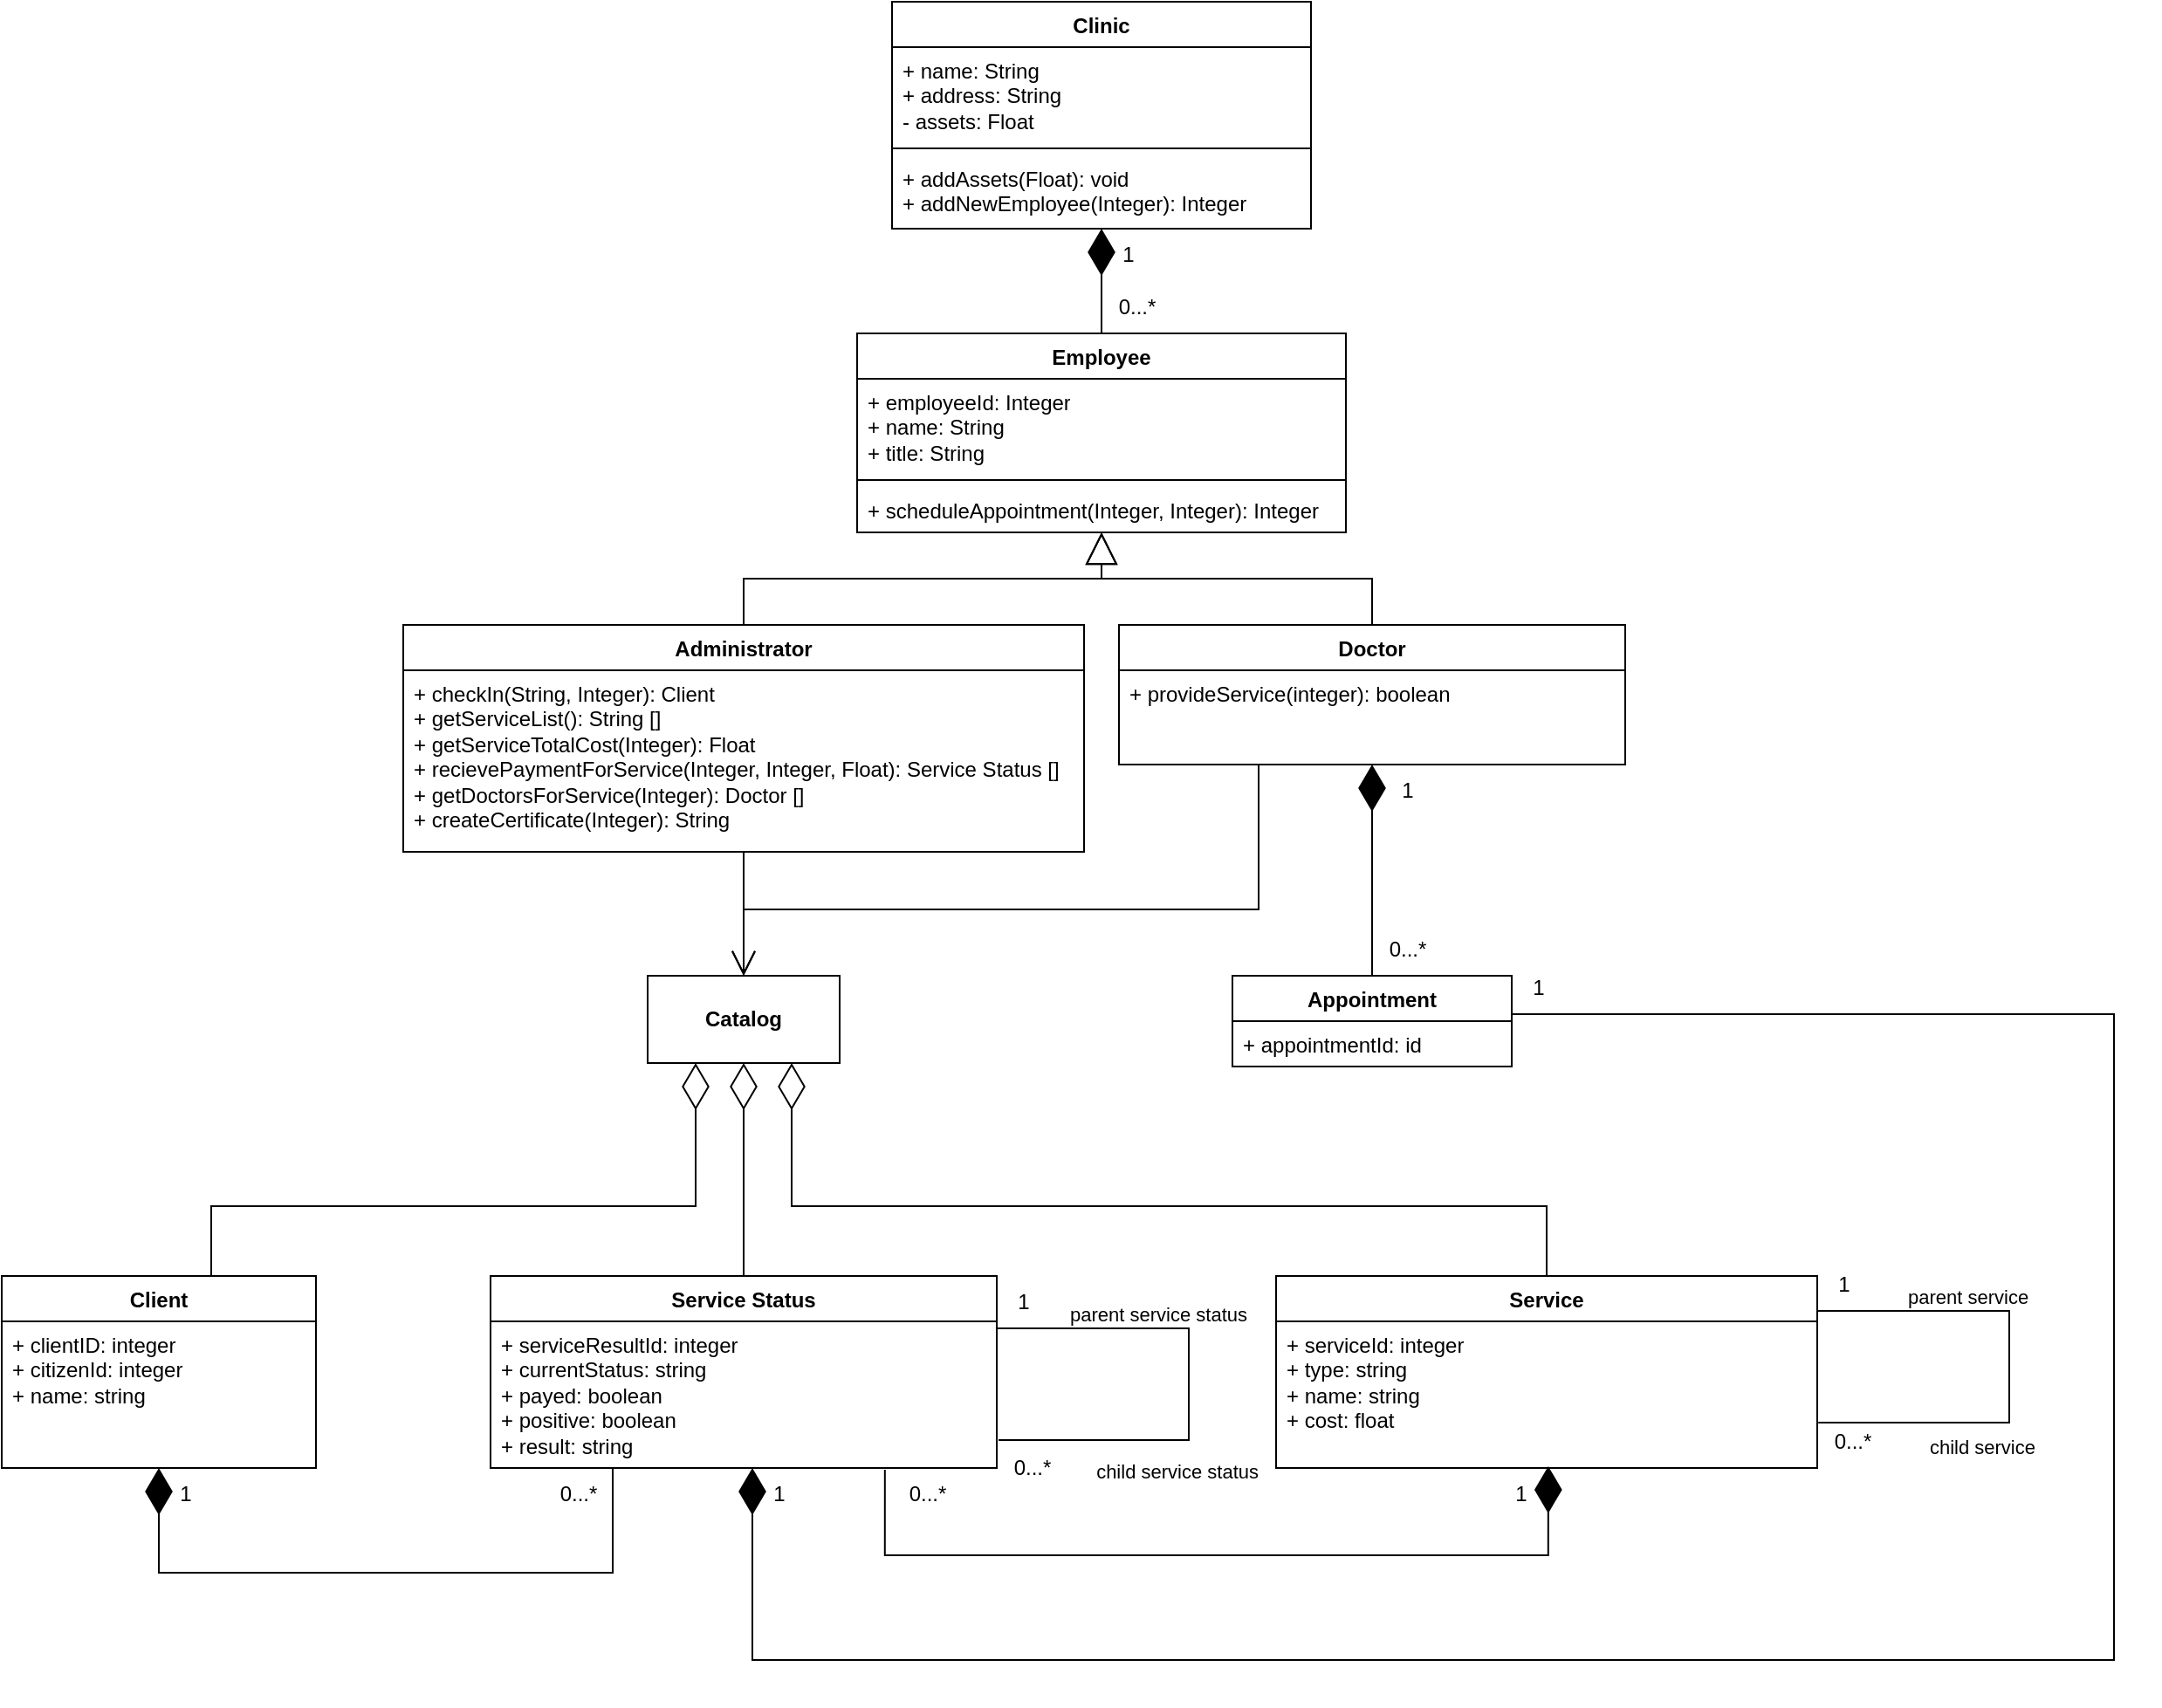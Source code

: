 <mxfile version="12.2.2" type="device" pages="1"><diagram name="Page-1" id="3RRrBISQyFni_qQi3zFa"><mxGraphModel dx="1759" dy="683" grid="1" gridSize="10" guides="1" tooltips="1" connect="1" arrows="1" fold="1" page="1" pageScale="1" pageWidth="827" pageHeight="1169" background="#FFFFFF" math="0" shadow="0"><root><mxCell id="0"/><mxCell id="1" parent="0"/><mxCell id="6J30JdzUdad_PdbOPmNn-37" value="Administrator" style="swimlane;fontStyle=1;align=center;verticalAlign=top;childLayout=stackLayout;horizontal=1;startSize=26;horizontalStack=0;resizeParent=1;resizeParentMax=0;resizeLast=0;collapsible=1;marginBottom=0;whiteSpace=wrap;html=1;" parent="1" vertex="1"><mxGeometry x="-10" y="357" width="390" height="130" as="geometry"/></mxCell><mxCell id="6J30JdzUdad_PdbOPmNn-40" value="+ checkIn(String, Integer): Client&lt;br&gt;+ getServiceList(): String []&lt;br&gt;+ getServiceTotalCost(Integer): Float&lt;br&gt;+ recievePaymentForService(Integer, Integer, Float): Service Status []&lt;br&gt;+ getDoctorsForService(Integer): Doctor []&lt;br&gt;+ createCertificate(Integer): String" style="text;strokeColor=none;fillColor=none;align=left;verticalAlign=top;spacingLeft=4;spacingRight=4;overflow=hidden;rotatable=0;points=[[0,0.5],[1,0.5]];portConstraint=eastwest;whiteSpace=wrap;html=1;" parent="6J30JdzUdad_PdbOPmNn-37" vertex="1"><mxGeometry y="26" width="390" height="104" as="geometry"/></mxCell><mxCell id="6J30JdzUdad_PdbOPmNn-41" value="Doctor" style="swimlane;fontStyle=1;align=center;verticalAlign=top;childLayout=stackLayout;horizontal=1;startSize=26;horizontalStack=0;resizeParent=1;resizeParentMax=0;resizeLast=0;collapsible=1;marginBottom=0;whiteSpace=wrap;html=1;" parent="1" vertex="1"><mxGeometry x="400" y="357" width="290" height="80" as="geometry"/></mxCell><mxCell id="6J30JdzUdad_PdbOPmNn-44" value="+ provideService(integer): boolean&lt;span&gt;&lt;br&gt;&lt;/span&gt;" style="text;strokeColor=none;fillColor=none;align=left;verticalAlign=top;spacingLeft=4;spacingRight=4;overflow=hidden;rotatable=0;points=[[0,0.5],[1,0.5]];portConstraint=eastwest;whiteSpace=wrap;html=1;" parent="6J30JdzUdad_PdbOPmNn-41" vertex="1"><mxGeometry y="26" width="290" height="54" as="geometry"/></mxCell><mxCell id="6J30JdzUdad_PdbOPmNn-45" value="Employee" style="swimlane;fontStyle=1;align=center;verticalAlign=top;childLayout=stackLayout;horizontal=1;startSize=26;horizontalStack=0;resizeParent=1;resizeParentMax=0;resizeLast=0;collapsible=1;marginBottom=0;whiteSpace=wrap;html=1;" parent="1" vertex="1"><mxGeometry x="250" y="190" width="280" height="114" as="geometry"/></mxCell><mxCell id="6J30JdzUdad_PdbOPmNn-46" value="+ employeeId: Integer&lt;br&gt;+ name: String&lt;br&gt;+ title: String" style="text;strokeColor=none;fillColor=none;align=left;verticalAlign=top;spacingLeft=4;spacingRight=4;overflow=hidden;rotatable=0;points=[[0,0.5],[1,0.5]];portConstraint=eastwest;whiteSpace=wrap;html=1;" parent="6J30JdzUdad_PdbOPmNn-45" vertex="1"><mxGeometry y="26" width="280" height="54" as="geometry"/></mxCell><mxCell id="6J30JdzUdad_PdbOPmNn-47" value="" style="line;strokeWidth=1;fillColor=none;align=left;verticalAlign=middle;spacingTop=-1;spacingLeft=3;spacingRight=3;rotatable=0;labelPosition=right;points=[];portConstraint=eastwest;strokeColor=inherit;" parent="6J30JdzUdad_PdbOPmNn-45" vertex="1"><mxGeometry y="80" width="280" height="8" as="geometry"/></mxCell><mxCell id="6J30JdzUdad_PdbOPmNn-48" value="+ scheduleAppointment(Integer, Integer): Integer" style="text;strokeColor=none;fillColor=none;align=left;verticalAlign=top;spacingLeft=4;spacingRight=4;overflow=hidden;rotatable=0;points=[[0,0.5],[1,0.5]];portConstraint=eastwest;whiteSpace=wrap;html=1;" parent="6J30JdzUdad_PdbOPmNn-45" vertex="1"><mxGeometry y="88" width="280" height="26" as="geometry"/></mxCell><mxCell id="6J30JdzUdad_PdbOPmNn-58" value="Client" style="swimlane;fontStyle=1;align=center;verticalAlign=top;childLayout=stackLayout;horizontal=1;startSize=26;horizontalStack=0;resizeParent=1;resizeParentMax=0;resizeLast=0;collapsible=1;marginBottom=0;whiteSpace=wrap;html=1;" parent="1" vertex="1"><mxGeometry x="-240" y="730" width="180" height="110" as="geometry"/></mxCell><mxCell id="6J30JdzUdad_PdbOPmNn-59" value="+ clientID: integer&lt;br&gt;+ citizenId: integer&lt;br&gt;+ name: string" style="text;strokeColor=none;fillColor=none;align=left;verticalAlign=top;spacingLeft=4;spacingRight=4;overflow=hidden;rotatable=0;points=[[0,0.5],[1,0.5]];portConstraint=eastwest;whiteSpace=wrap;html=1;" parent="6J30JdzUdad_PdbOPmNn-58" vertex="1"><mxGeometry y="26" width="180" height="84" as="geometry"/></mxCell><mxCell id="6J30JdzUdad_PdbOPmNn-73" value="" style="endArrow=diamondThin;endFill=0;endSize=24;html=1;rounded=0;edgeStyle=orthogonalEdgeStyle;entryX=0.25;entryY=1;entryDx=0;entryDy=0;" parent="1" source="6J30JdzUdad_PdbOPmNn-58" target="6J30JdzUdad_PdbOPmNn-133" edge="1"><mxGeometry width="160" relative="1" as="geometry"><mxPoint x="-100" y="720" as="sourcePoint"/><mxPoint x="60" y="712" as="targetPoint"/><Array as="points"><mxPoint x="-120" y="690"/><mxPoint x="158" y="690"/></Array></mxGeometry></mxCell><mxCell id="6J30JdzUdad_PdbOPmNn-74" value="Service Status" style="swimlane;fontStyle=1;align=center;verticalAlign=top;childLayout=stackLayout;horizontal=1;startSize=26;horizontalStack=0;resizeParent=1;resizeParentMax=0;resizeLast=0;collapsible=1;marginBottom=0;whiteSpace=wrap;html=1;" parent="1" vertex="1"><mxGeometry x="40" y="730" width="290" height="110" as="geometry"/></mxCell><mxCell id="6J30JdzUdad_PdbOPmNn-75" value="+ serviceResultId: integer&lt;br&gt;+ currentStatus: string&lt;br&gt;+ payed: boolean&lt;br&gt;+ positive: boolean&lt;br&gt;+ result: string" style="text;strokeColor=none;fillColor=none;align=left;verticalAlign=top;spacingLeft=4;spacingRight=4;overflow=hidden;rotatable=0;points=[[0,0.5],[1,0.5]];portConstraint=eastwest;whiteSpace=wrap;html=1;" parent="6J30JdzUdad_PdbOPmNn-74" vertex="1"><mxGeometry y="26" width="290" height="84" as="geometry"/></mxCell><mxCell id="6J30JdzUdad_PdbOPmNn-90" value="" style="endArrow=block;endSize=16;endFill=0;html=1;rounded=0;edgeStyle=orthogonalEdgeStyle;" parent="1" source="6J30JdzUdad_PdbOPmNn-37" target="6J30JdzUdad_PdbOPmNn-45" edge="1"><mxGeometry width="160" relative="1" as="geometry"><mxPoint x="200" y="360" as="sourcePoint"/><mxPoint x="360" y="360" as="targetPoint"/><mxPoint as="offset"/></mxGeometry></mxCell><mxCell id="6J30JdzUdad_PdbOPmNn-91" value="" style="endArrow=block;endSize=16;endFill=0;html=1;rounded=0;edgeStyle=orthogonalEdgeStyle;" parent="1" source="6J30JdzUdad_PdbOPmNn-41" target="6J30JdzUdad_PdbOPmNn-45" edge="1"><mxGeometry width="160" relative="1" as="geometry"><mxPoint x="195" y="400" as="sourcePoint"/><mxPoint x="410" y="330" as="targetPoint"/><mxPoint as="offset"/></mxGeometry></mxCell><mxCell id="6J30JdzUdad_PdbOPmNn-92" value="" style="endArrow=diamondThin;endFill=1;endSize=24;html=1;rounded=0;edgeStyle=orthogonalEdgeStyle;" parent="1" source="6J30JdzUdad_PdbOPmNn-45" target="6J30JdzUdad_PdbOPmNn-33" edge="1"><mxGeometry width="160" relative="1" as="geometry"><mxPoint x="370" y="200" as="sourcePoint"/><mxPoint x="390" y="170" as="targetPoint"/></mxGeometry></mxCell><mxCell id="6J30JdzUdad_PdbOPmNn-33" value="Clinic" style="swimlane;fontStyle=1;align=center;verticalAlign=top;childLayout=stackLayout;horizontal=1;startSize=26;horizontalStack=0;resizeParent=1;resizeParentMax=0;resizeLast=0;collapsible=1;marginBottom=0;whiteSpace=wrap;html=1;" parent="1" vertex="1"><mxGeometry x="270" width="240" height="130" as="geometry"/></mxCell><mxCell id="6J30JdzUdad_PdbOPmNn-34" value="+ name: String&lt;br&gt;+ address: String&lt;br&gt;- assets: Float" style="text;strokeColor=none;fillColor=none;align=left;verticalAlign=top;spacingLeft=4;spacingRight=4;overflow=hidden;rotatable=0;points=[[0,0.5],[1,0.5]];portConstraint=eastwest;whiteSpace=wrap;html=1;" parent="6J30JdzUdad_PdbOPmNn-33" vertex="1"><mxGeometry y="26" width="240" height="54" as="geometry"/></mxCell><mxCell id="6J30JdzUdad_PdbOPmNn-180" value="" style="line;strokeWidth=1;fillColor=none;align=left;verticalAlign=middle;spacingTop=-1;spacingLeft=3;spacingRight=3;rotatable=0;labelPosition=right;points=[];portConstraint=eastwest;strokeColor=inherit;" parent="6J30JdzUdad_PdbOPmNn-33" vertex="1"><mxGeometry y="80" width="240" height="8" as="geometry"/></mxCell><mxCell id="6J30JdzUdad_PdbOPmNn-179" value="+ addAssets(Float): void&lt;br&gt;+ addNewEmployee(Integer): Integer" style="text;strokeColor=none;fillColor=none;align=left;verticalAlign=top;spacingLeft=4;spacingRight=4;overflow=hidden;rotatable=0;points=[[0,0.5],[1,0.5]];portConstraint=eastwest;whiteSpace=wrap;html=1;" parent="6J30JdzUdad_PdbOPmNn-33" vertex="1"><mxGeometry y="88" width="240" height="42" as="geometry"/></mxCell><mxCell id="6J30JdzUdad_PdbOPmNn-93" value="" style="endArrow=diamondThin;endFill=0;endSize=24;html=1;rounded=0;edgeStyle=orthogonalEdgeStyle;startArrow=none;startFill=0;" parent="1" source="6J30JdzUdad_PdbOPmNn-74" target="6J30JdzUdad_PdbOPmNn-133" edge="1"><mxGeometry width="160" relative="1" as="geometry"><mxPoint x="-11" y="830" as="sourcePoint"/><mxPoint x="60" y="712" as="targetPoint"/><Array as="points"><mxPoint x="245" y="790"/><mxPoint x="185" y="790"/></Array></mxGeometry></mxCell><mxCell id="6J30JdzUdad_PdbOPmNn-95" value="" style="endArrow=open;endSize=12;html=1;rounded=0;edgeStyle=orthogonalEdgeStyle;fontStyle=0;entryX=0.5;entryY=0;entryDx=0;entryDy=0;" parent="1" source="6J30JdzUdad_PdbOPmNn-37" target="6J30JdzUdad_PdbOPmNn-133" edge="1"><mxGeometry width="160" relative="1" as="geometry"><mxPoint x="60" y="670" as="sourcePoint"/><mxPoint x="185" y="510" as="targetPoint"/></mxGeometry></mxCell><mxCell id="6J30JdzUdad_PdbOPmNn-102" value="Service" style="swimlane;fontStyle=1;align=center;verticalAlign=top;childLayout=stackLayout;horizontal=1;startSize=26;horizontalStack=0;resizeParent=1;resizeParentMax=0;resizeLast=0;collapsible=1;marginBottom=0;whiteSpace=wrap;html=1;" parent="1" vertex="1"><mxGeometry x="490" y="730" width="310" height="110" as="geometry"/></mxCell><mxCell id="6J30JdzUdad_PdbOPmNn-103" value="+ serviceId: integer&lt;br&gt;+ type: string&lt;br&gt;+ name: string&lt;br&gt;+ cost: float" style="text;strokeColor=none;fillColor=none;align=left;verticalAlign=top;spacingLeft=4;spacingRight=4;overflow=hidden;rotatable=0;points=[[0,0.5],[1,0.5]];portConstraint=eastwest;whiteSpace=wrap;html=1;" parent="6J30JdzUdad_PdbOPmNn-102" vertex="1"><mxGeometry y="26" width="310" height="84" as="geometry"/></mxCell><mxCell id="6J30JdzUdad_PdbOPmNn-109" value="" style="endArrow=none;edgeStyle=orthogonalEdgeStyle;rounded=0;jumpSize=100;endSize=6;spacing=11;spacingLeft=100;jumpStyle=none;startSize=6;entryX=1.002;entryY=0.69;entryDx=0;entryDy=0;entryPerimeter=0;movable=1;resizable=1;rotatable=1;deletable=1;editable=1;locked=0;connectable=1;fontStyle=0;html=1;" parent="6J30JdzUdad_PdbOPmNn-102" source="6J30JdzUdad_PdbOPmNn-102" target="6J30JdzUdad_PdbOPmNn-103" edge="1"><mxGeometry relative="1" as="geometry"><mxPoint x="240" y="90" as="sourcePoint"/><mxPoint x="400" y="90" as="targetPoint"/><Array as="points"><mxPoint x="420" y="20"/><mxPoint x="420" y="84"/></Array></mxGeometry></mxCell><mxCell id="6J30JdzUdad_PdbOPmNn-110" value="parent service" style="edgeLabel;resizable=0;html=1;align=left;verticalAlign=bottom;" parent="6J30JdzUdad_PdbOPmNn-109" connectable="0" vertex="1"><mxGeometry x="-1" relative="1" as="geometry"><mxPoint x="50" as="offset"/></mxGeometry></mxCell><mxCell id="6J30JdzUdad_PdbOPmNn-111" value="child service" style="edgeLabel;resizable=1;html=1;align=right;verticalAlign=bottom;movable=1;rotatable=1;deletable=1;editable=1;locked=0;connectable=1;" parent="6J30JdzUdad_PdbOPmNn-109" connectable="0" vertex="1"><mxGeometry x="1" relative="1" as="geometry"><mxPoint x="125" y="23" as="offset"/></mxGeometry></mxCell><mxCell id="6J30JdzUdad_PdbOPmNn-105" value="" style="endArrow=diamondThin;endFill=0;endSize=24;html=1;rounded=0;edgeStyle=orthogonalEdgeStyle;entryX=0.75;entryY=1;entryDx=0;entryDy=0;" parent="1" source="6J30JdzUdad_PdbOPmNn-102" target="6J30JdzUdad_PdbOPmNn-133" edge="1"><mxGeometry width="160" relative="1" as="geometry"><mxPoint x="255" y="830" as="sourcePoint"/><mxPoint x="60" y="712" as="targetPoint"/><Array as="points"><mxPoint x="645" y="690"/><mxPoint x="213" y="690"/></Array></mxGeometry></mxCell><mxCell id="6J30JdzUdad_PdbOPmNn-130" value="" style="endArrow=none;html=1;edgeStyle=orthogonalEdgeStyle;rounded=0;startSize=24;startArrow=diamondThin;startFill=1;endFill=0;endSize=24;" parent="1" source="6J30JdzUdad_PdbOPmNn-58" target="6J30JdzUdad_PdbOPmNn-74" edge="1"><mxGeometry relative="1" as="geometry"><mxPoint x="70" y="800" as="sourcePoint"/><mxPoint x="230" y="800" as="targetPoint"/><Array as="points"><mxPoint x="-150" y="900"/><mxPoint x="110" y="900"/></Array></mxGeometry></mxCell><mxCell id="6J30JdzUdad_PdbOPmNn-133" value="&lt;b&gt;Catalog&lt;/b&gt;" style="html=1;whiteSpace=wrap;" parent="1" vertex="1"><mxGeometry x="130" y="558" width="110" height="50" as="geometry"/></mxCell><mxCell id="6J30JdzUdad_PdbOPmNn-134" value="" style="endArrow=diamondThin;html=1;edgeStyle=orthogonalEdgeStyle;rounded=0;endFill=1;endSize=24;startArrow=none;startFill=0;startSize=24;entryX=0.503;entryY=0.988;entryDx=0;entryDy=0;entryPerimeter=0;exitX=0.779;exitY=1.012;exitDx=0;exitDy=0;exitPerimeter=0;" parent="1" source="6J30JdzUdad_PdbOPmNn-75" target="6J30JdzUdad_PdbOPmNn-103" edge="1"><mxGeometry relative="1" as="geometry"><mxPoint x="200" y="800" as="sourcePoint"/><mxPoint x="360" y="800" as="targetPoint"/><Array as="points"><mxPoint x="266" y="890"/><mxPoint x="646" y="890"/></Array></mxGeometry></mxCell><mxCell id="6J30JdzUdad_PdbOPmNn-148" value="Appointment" style="swimlane;fontStyle=1;align=center;verticalAlign=top;childLayout=stackLayout;horizontal=1;startSize=26;horizontalStack=0;resizeParent=1;resizeParentMax=0;resizeLast=0;collapsible=1;marginBottom=0;whiteSpace=wrap;html=1;" parent="1" vertex="1"><mxGeometry x="465" y="558" width="160" height="52" as="geometry"/></mxCell><mxCell id="6J30JdzUdad_PdbOPmNn-149" value="+ appointmentId: id" style="text;strokeColor=none;fillColor=none;align=left;verticalAlign=top;spacingLeft=4;spacingRight=4;overflow=hidden;rotatable=0;points=[[0,0.5],[1,0.5]];portConstraint=eastwest;whiteSpace=wrap;html=1;" parent="6J30JdzUdad_PdbOPmNn-148" vertex="1"><mxGeometry y="26" width="160" height="26" as="geometry"/></mxCell><mxCell id="6J30JdzUdad_PdbOPmNn-153" value="" style="endArrow=none;html=1;edgeStyle=orthogonalEdgeStyle;rounded=0;endFill=0;startArrow=diamondThin;startFill=1;strokeWidth=1;endSize=24;startSize=24;" parent="1" source="6J30JdzUdad_PdbOPmNn-41" target="6J30JdzUdad_PdbOPmNn-148" edge="1"><mxGeometry relative="1" as="geometry"><mxPoint x="310" y="710" as="sourcePoint"/><mxPoint x="470" y="710" as="targetPoint"/></mxGeometry></mxCell><mxCell id="6J30JdzUdad_PdbOPmNn-156" value="" style="endArrow=diamondThin;html=1;edgeStyle=orthogonalEdgeStyle;rounded=0;endFill=1;endSize=24;startArrow=none;startFill=0;startSize=24;" parent="1" source="6J30JdzUdad_PdbOPmNn-148" target="6J30JdzUdad_PdbOPmNn-74" edge="1"><mxGeometry relative="1" as="geometry"><mxPoint x="545" y="516" as="sourcePoint"/><mxPoint x="710" y="644" as="targetPoint"/><Array as="points"><mxPoint x="970" y="580"/><mxPoint x="970" y="950"/><mxPoint x="190" y="950"/></Array></mxGeometry></mxCell><mxCell id="6J30JdzUdad_PdbOPmNn-162" value="1" style="text;html=1;align=center;verticalAlign=middle;resizable=0;points=[];autosize=1;strokeColor=none;fillColor=none;" parent="1" vertex="1"><mxGeometry x="390" y="130" width="30" height="30" as="geometry"/></mxCell><mxCell id="6J30JdzUdad_PdbOPmNn-165" value="1" style="text;html=1;align=center;verticalAlign=middle;resizable=0;points=[];autosize=1;strokeColor=none;fillColor=none;" parent="1" vertex="1"><mxGeometry x="550" y="437" width="30" height="30" as="geometry"/></mxCell><mxCell id="6J30JdzUdad_PdbOPmNn-169" value="1" style="text;html=1;align=center;verticalAlign=middle;resizable=0;points=[];autosize=1;strokeColor=none;fillColor=none;" parent="1" vertex="1"><mxGeometry x="190" y="840" width="30" height="30" as="geometry"/></mxCell><mxCell id="6J30JdzUdad_PdbOPmNn-170" value="0...*" style="text;html=1;align=center;verticalAlign=middle;resizable=0;points=[];autosize=1;strokeColor=none;fillColor=none;" parent="1" vertex="1"><mxGeometry x="800" y="810" width="40" height="30" as="geometry"/></mxCell><mxCell id="6J30JdzUdad_PdbOPmNn-172" value="1" style="text;html=1;align=center;verticalAlign=middle;resizable=0;points=[];autosize=1;strokeColor=none;fillColor=none;" parent="1" vertex="1"><mxGeometry x="615" y="840" width="30" height="30" as="geometry"/></mxCell><mxCell id="6J30JdzUdad_PdbOPmNn-173" value="1" style="text;html=1;align=center;verticalAlign=middle;resizable=0;points=[];autosize=1;strokeColor=none;fillColor=none;" parent="1" vertex="1"><mxGeometry x="-150" y="840" width="30" height="30" as="geometry"/></mxCell><mxCell id="6J30JdzUdad_PdbOPmNn-174" value="0...*" style="text;html=1;align=center;verticalAlign=middle;resizable=0;points=[];autosize=1;strokeColor=none;fillColor=none;" parent="1" vertex="1"><mxGeometry x="70" y="840" width="40" height="30" as="geometry"/></mxCell><mxCell id="6J30JdzUdad_PdbOPmNn-175" value="1" style="text;html=1;align=center;verticalAlign=middle;resizable=0;points=[];autosize=1;strokeColor=none;fillColor=none;" parent="1" vertex="1"><mxGeometry x="800" y="720" width="30" height="30" as="geometry"/></mxCell><mxCell id="j6flUKY0ZHb6N_31khl8-3" value="" style="endArrow=open;endSize=12;html=1;rounded=0;edgeStyle=orthogonalEdgeStyle;fontStyle=0;entryX=0.5;entryY=0;entryDx=0;entryDy=0;" parent="1" source="6J30JdzUdad_PdbOPmNn-41" target="6J30JdzUdad_PdbOPmNn-133" edge="1"><mxGeometry width="160" relative="1" as="geometry"><mxPoint x="195" y="460" as="sourcePoint"/><mxPoint x="240" y="535" as="targetPoint"/><Array as="points"><mxPoint x="480" y="520"/><mxPoint x="185" y="520"/></Array></mxGeometry></mxCell><mxCell id="TYRL6oFUx3aNgAUIAana-10" value="" style="endArrow=none;edgeStyle=orthogonalEdgeStyle;rounded=0;jumpSize=100;endSize=6;spacing=11;spacingLeft=100;jumpStyle=none;startSize=6;entryX=1.002;entryY=0.69;entryDx=0;entryDy=0;entryPerimeter=0;movable=1;resizable=1;rotatable=1;deletable=1;editable=1;locked=0;connectable=1;fontStyle=0;html=1;" parent="1" edge="1"><mxGeometry relative="1" as="geometry"><mxPoint x="330" y="760" as="sourcePoint"/><mxPoint x="331" y="824" as="targetPoint"/><Array as="points"><mxPoint x="440" y="760"/><mxPoint x="440" y="824"/></Array></mxGeometry></mxCell><mxCell id="TYRL6oFUx3aNgAUIAana-11" value="parent service status" style="edgeLabel;resizable=0;html=1;align=left;verticalAlign=bottom;" parent="TYRL6oFUx3aNgAUIAana-10" connectable="0" vertex="1"><mxGeometry x="-1" relative="1" as="geometry"><mxPoint x="40" as="offset"/></mxGeometry></mxCell><mxCell id="TYRL6oFUx3aNgAUIAana-12" value="child service status" style="edgeLabel;resizable=1;html=1;align=right;verticalAlign=bottom;movable=1;rotatable=1;deletable=1;editable=1;locked=0;connectable=1;" parent="TYRL6oFUx3aNgAUIAana-10" connectable="0" vertex="1"><mxGeometry x="1" relative="1" as="geometry"><mxPoint x="149" y="26" as="offset"/></mxGeometry></mxCell><mxCell id="TYRL6oFUx3aNgAUIAana-13" value="0...*" style="text;html=1;align=center;verticalAlign=middle;resizable=0;points=[];autosize=1;strokeColor=none;fillColor=none;" parent="1" vertex="1"><mxGeometry x="330" y="825" width="40" height="30" as="geometry"/></mxCell><mxCell id="TYRL6oFUx3aNgAUIAana-14" value="1" style="text;html=1;align=center;verticalAlign=middle;resizable=0;points=[];autosize=1;strokeColor=none;fillColor=none;" parent="1" vertex="1"><mxGeometry x="330" y="730" width="30" height="30" as="geometry"/></mxCell><mxCell id="TYRL6oFUx3aNgAUIAana-15" value="0...*" style="text;html=1;align=center;verticalAlign=middle;resizable=0;points=[];autosize=1;strokeColor=none;fillColor=none;" parent="1" vertex="1"><mxGeometry x="270" y="840" width="40" height="30" as="geometry"/></mxCell><mxCell id="TYRL6oFUx3aNgAUIAana-19" value="0...*" style="text;html=1;align=center;verticalAlign=middle;resizable=0;points=[];autosize=1;strokeColor=none;fillColor=none;" parent="1" vertex="1"><mxGeometry x="545" y="528" width="40" height="30" as="geometry"/></mxCell><mxCell id="us9VzuV1ArD61TSsvDvM-1" value="1" style="text;html=1;align=center;verticalAlign=middle;resizable=0;points=[];autosize=1;strokeColor=none;fillColor=none;" vertex="1" parent="1"><mxGeometry x="625" y="550" width="30" height="30" as="geometry"/></mxCell><mxCell id="us9VzuV1ArD61TSsvDvM-2" value="0...*" style="text;html=1;align=center;verticalAlign=middle;resizable=0;points=[];autosize=1;strokeColor=none;fillColor=none;" vertex="1" parent="1"><mxGeometry x="390" y="160" width="40" height="30" as="geometry"/></mxCell></root></mxGraphModel></diagram></mxfile>